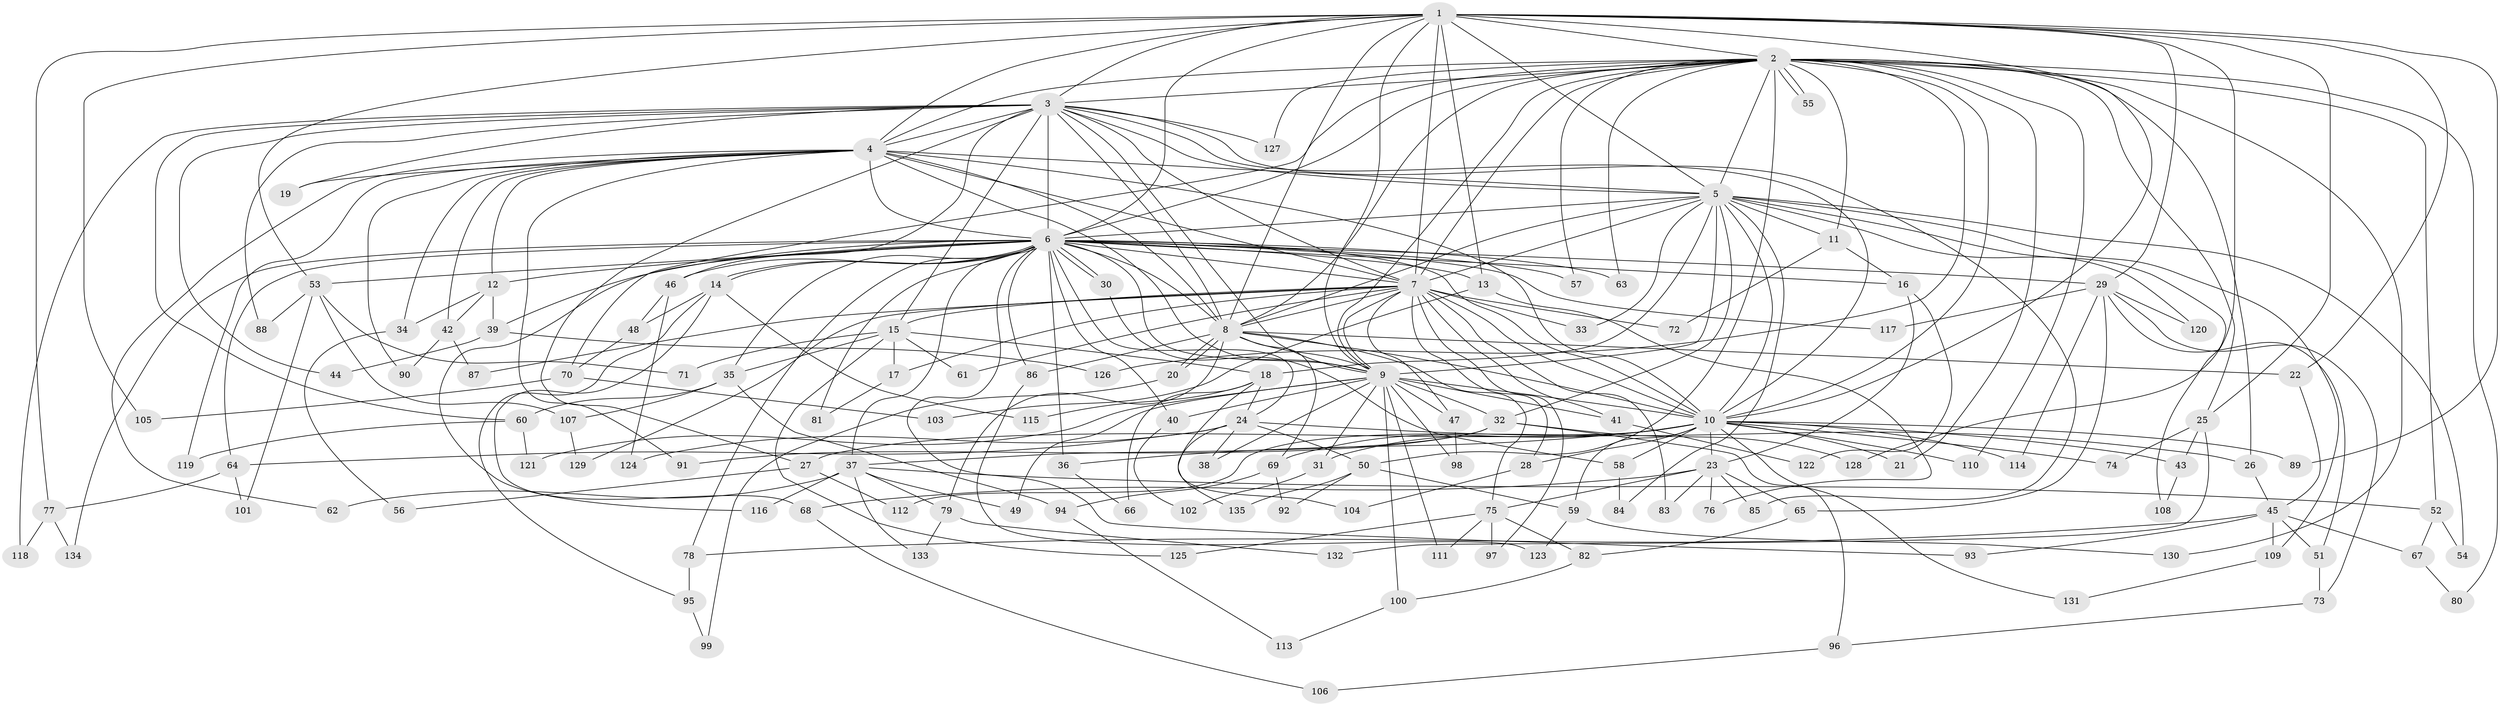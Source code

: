 // Generated by graph-tools (version 1.1) at 2025/25/03/09/25 03:25:42]
// undirected, 135 vertices, 295 edges
graph export_dot {
graph [start="1"]
  node [color=gray90,style=filled];
  1;
  2;
  3;
  4;
  5;
  6;
  7;
  8;
  9;
  10;
  11;
  12;
  13;
  14;
  15;
  16;
  17;
  18;
  19;
  20;
  21;
  22;
  23;
  24;
  25;
  26;
  27;
  28;
  29;
  30;
  31;
  32;
  33;
  34;
  35;
  36;
  37;
  38;
  39;
  40;
  41;
  42;
  43;
  44;
  45;
  46;
  47;
  48;
  49;
  50;
  51;
  52;
  53;
  54;
  55;
  56;
  57;
  58;
  59;
  60;
  61;
  62;
  63;
  64;
  65;
  66;
  67;
  68;
  69;
  70;
  71;
  72;
  73;
  74;
  75;
  76;
  77;
  78;
  79;
  80;
  81;
  82;
  83;
  84;
  85;
  86;
  87;
  88;
  89;
  90;
  91;
  92;
  93;
  94;
  95;
  96;
  97;
  98;
  99;
  100;
  101;
  102;
  103;
  104;
  105;
  106;
  107;
  108;
  109;
  110;
  111;
  112;
  113;
  114;
  115;
  116;
  117;
  118;
  119;
  120;
  121;
  122;
  123;
  124;
  125;
  126;
  127;
  128;
  129;
  130;
  131;
  132;
  133;
  134;
  135;
  1 -- 2;
  1 -- 3;
  1 -- 4;
  1 -- 5;
  1 -- 6;
  1 -- 7;
  1 -- 8;
  1 -- 9;
  1 -- 10;
  1 -- 13;
  1 -- 22;
  1 -- 25;
  1 -- 29;
  1 -- 53;
  1 -- 77;
  1 -- 89;
  1 -- 105;
  1 -- 128;
  2 -- 3;
  2 -- 4;
  2 -- 5;
  2 -- 6;
  2 -- 7;
  2 -- 8;
  2 -- 9;
  2 -- 10;
  2 -- 11;
  2 -- 21;
  2 -- 25;
  2 -- 26;
  2 -- 50;
  2 -- 52;
  2 -- 55;
  2 -- 55;
  2 -- 57;
  2 -- 63;
  2 -- 70;
  2 -- 80;
  2 -- 110;
  2 -- 126;
  2 -- 127;
  2 -- 130;
  3 -- 4;
  3 -- 5;
  3 -- 6;
  3 -- 7;
  3 -- 8;
  3 -- 9;
  3 -- 10;
  3 -- 15;
  3 -- 19;
  3 -- 27;
  3 -- 44;
  3 -- 46;
  3 -- 60;
  3 -- 85;
  3 -- 88;
  3 -- 118;
  3 -- 127;
  4 -- 5;
  4 -- 6;
  4 -- 7;
  4 -- 8;
  4 -- 9;
  4 -- 10;
  4 -- 12;
  4 -- 19;
  4 -- 34;
  4 -- 42;
  4 -- 62;
  4 -- 90;
  4 -- 91;
  4 -- 119;
  5 -- 6;
  5 -- 7;
  5 -- 8;
  5 -- 9;
  5 -- 10;
  5 -- 11;
  5 -- 18;
  5 -- 32;
  5 -- 33;
  5 -- 54;
  5 -- 84;
  5 -- 108;
  5 -- 109;
  5 -- 120;
  6 -- 7;
  6 -- 8;
  6 -- 9;
  6 -- 10;
  6 -- 12;
  6 -- 13;
  6 -- 14;
  6 -- 14;
  6 -- 16;
  6 -- 24;
  6 -- 29;
  6 -- 30;
  6 -- 30;
  6 -- 35;
  6 -- 36;
  6 -- 37;
  6 -- 39;
  6 -- 40;
  6 -- 46;
  6 -- 53;
  6 -- 57;
  6 -- 63;
  6 -- 64;
  6 -- 78;
  6 -- 81;
  6 -- 86;
  6 -- 93;
  6 -- 116;
  6 -- 117;
  6 -- 134;
  7 -- 8;
  7 -- 9;
  7 -- 10;
  7 -- 15;
  7 -- 17;
  7 -- 28;
  7 -- 33;
  7 -- 41;
  7 -- 47;
  7 -- 61;
  7 -- 72;
  7 -- 83;
  7 -- 87;
  7 -- 97;
  7 -- 129;
  8 -- 9;
  8 -- 10;
  8 -- 20;
  8 -- 20;
  8 -- 22;
  8 -- 69;
  8 -- 75;
  8 -- 79;
  8 -- 86;
  9 -- 10;
  9 -- 31;
  9 -- 32;
  9 -- 38;
  9 -- 40;
  9 -- 41;
  9 -- 47;
  9 -- 49;
  9 -- 98;
  9 -- 100;
  9 -- 111;
  9 -- 121;
  10 -- 21;
  10 -- 23;
  10 -- 27;
  10 -- 28;
  10 -- 31;
  10 -- 36;
  10 -- 43;
  10 -- 58;
  10 -- 59;
  10 -- 69;
  10 -- 74;
  10 -- 89;
  10 -- 110;
  10 -- 112;
  10 -- 114;
  10 -- 131;
  11 -- 16;
  11 -- 72;
  12 -- 34;
  12 -- 39;
  12 -- 42;
  13 -- 76;
  13 -- 103;
  14 -- 48;
  14 -- 68;
  14 -- 95;
  14 -- 115;
  15 -- 17;
  15 -- 18;
  15 -- 35;
  15 -- 61;
  15 -- 71;
  15 -- 125;
  16 -- 23;
  16 -- 122;
  17 -- 81;
  18 -- 24;
  18 -- 66;
  18 -- 104;
  18 -- 115;
  20 -- 99;
  22 -- 45;
  23 -- 65;
  23 -- 68;
  23 -- 75;
  23 -- 76;
  23 -- 83;
  23 -- 85;
  24 -- 26;
  24 -- 38;
  24 -- 50;
  24 -- 64;
  24 -- 124;
  24 -- 135;
  25 -- 43;
  25 -- 74;
  25 -- 132;
  26 -- 45;
  27 -- 56;
  27 -- 112;
  28 -- 104;
  29 -- 51;
  29 -- 65;
  29 -- 73;
  29 -- 114;
  29 -- 117;
  29 -- 120;
  30 -- 58;
  31 -- 102;
  32 -- 37;
  32 -- 91;
  32 -- 96;
  32 -- 128;
  34 -- 56;
  35 -- 60;
  35 -- 94;
  35 -- 107;
  36 -- 66;
  37 -- 49;
  37 -- 52;
  37 -- 62;
  37 -- 79;
  37 -- 116;
  37 -- 133;
  39 -- 44;
  39 -- 126;
  40 -- 102;
  41 -- 122;
  42 -- 87;
  42 -- 90;
  43 -- 108;
  45 -- 51;
  45 -- 67;
  45 -- 78;
  45 -- 93;
  45 -- 109;
  46 -- 48;
  46 -- 124;
  47 -- 98;
  48 -- 70;
  50 -- 59;
  50 -- 92;
  50 -- 135;
  51 -- 73;
  52 -- 54;
  52 -- 67;
  53 -- 71;
  53 -- 88;
  53 -- 101;
  53 -- 107;
  58 -- 84;
  59 -- 123;
  59 -- 130;
  60 -- 119;
  60 -- 121;
  64 -- 77;
  64 -- 101;
  65 -- 82;
  67 -- 80;
  68 -- 106;
  69 -- 92;
  69 -- 94;
  70 -- 103;
  70 -- 105;
  73 -- 96;
  75 -- 82;
  75 -- 97;
  75 -- 111;
  75 -- 125;
  77 -- 118;
  77 -- 134;
  78 -- 95;
  79 -- 132;
  79 -- 133;
  82 -- 100;
  86 -- 123;
  94 -- 113;
  95 -- 99;
  96 -- 106;
  100 -- 113;
  107 -- 129;
  109 -- 131;
}
